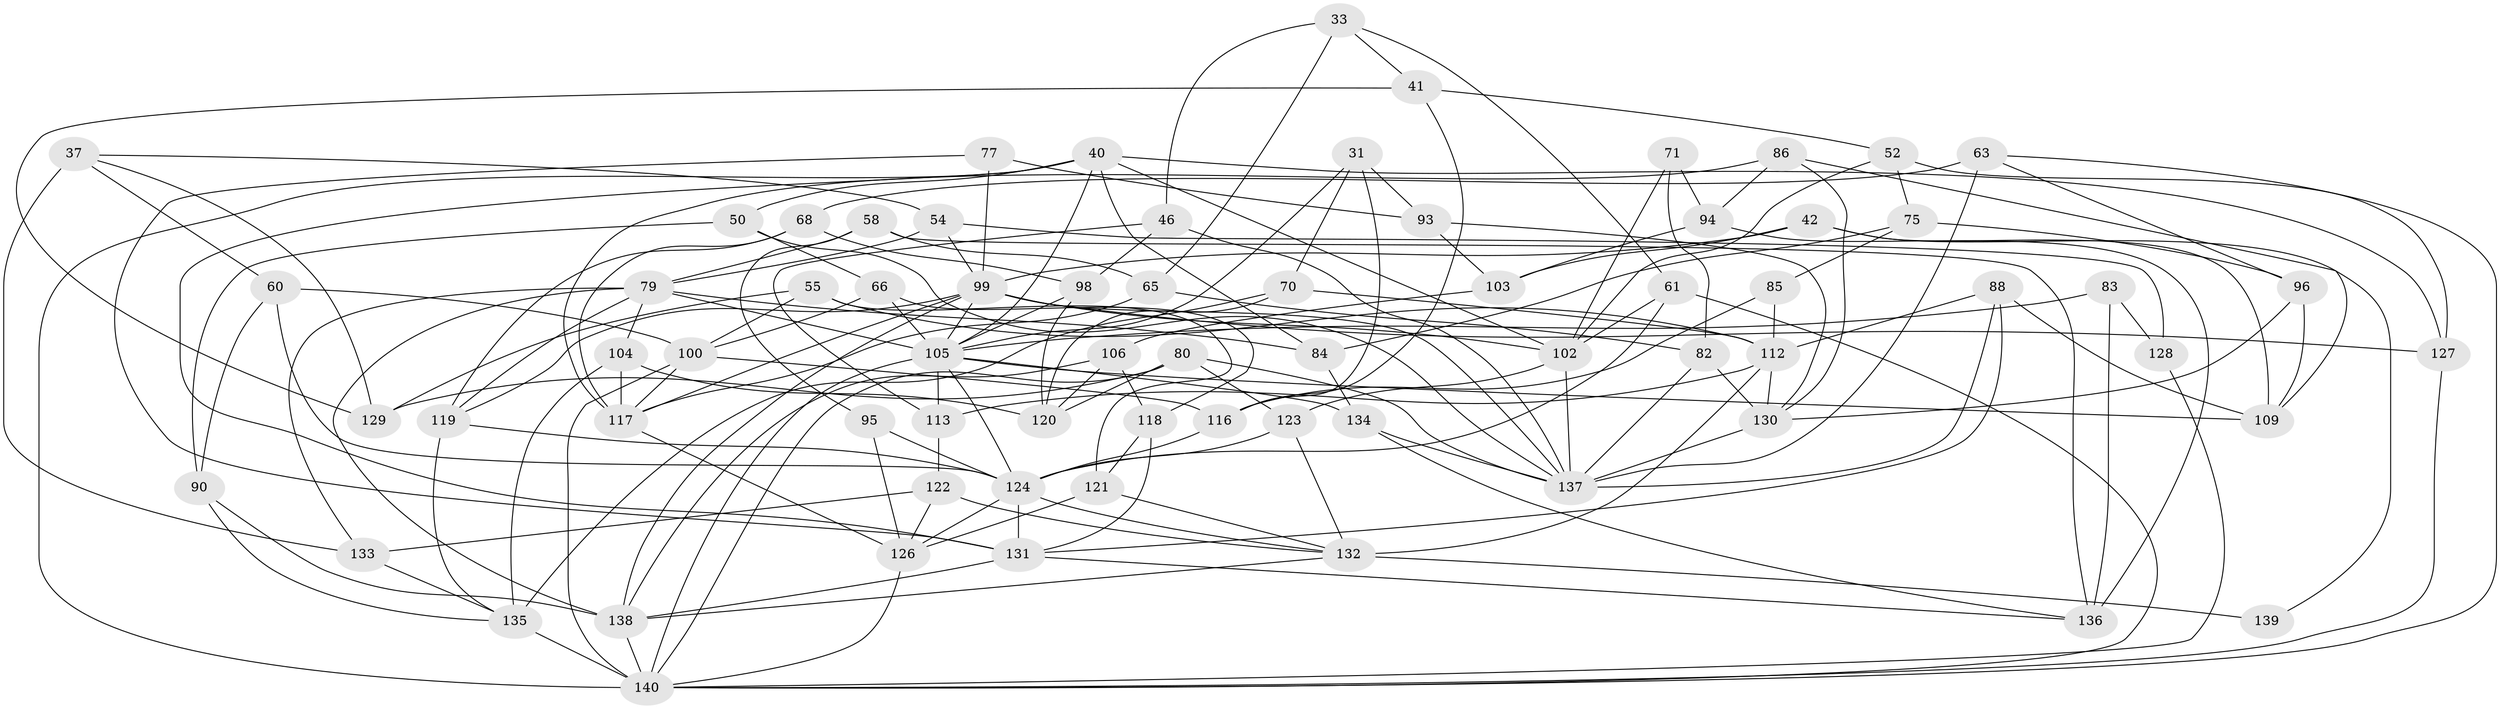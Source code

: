 // original degree distribution, {4: 1.0}
// Generated by graph-tools (version 1.1) at 2025/02/03/04/25 22:02:44]
// undirected, 70 vertices, 172 edges
graph export_dot {
graph [start="1"]
  node [color=gray90,style=filled];
  31;
  33;
  37;
  40 [super="+8+34"];
  41;
  42;
  46;
  50;
  52;
  54;
  55;
  58;
  60;
  61;
  63;
  65;
  66;
  68;
  70;
  71;
  75;
  77;
  79 [super="+57"];
  80 [super="+26"];
  82 [super="+23+44"];
  83 [super="+76"];
  84;
  85;
  86;
  88;
  90;
  93;
  94;
  95;
  96;
  98;
  99 [super="+64+39+89"];
  100 [super="+28"];
  102 [super="+74"];
  103;
  104;
  105 [super="+7+16+73"];
  106;
  109 [super="+107"];
  112 [super="+14+67"];
  113;
  116 [super="+72"];
  117 [super="+25+78"];
  118;
  119 [super="+62"];
  120 [super="+53"];
  121;
  122;
  123;
  124 [super="+97"];
  126 [super="+48"];
  127;
  128;
  129;
  130 [super="+49"];
  131 [super="+19+87"];
  132 [super="+125+43"];
  133;
  134;
  135 [super="+36+56"];
  136 [super="+91"];
  137 [super="+9+45+111+59"];
  138 [super="+108"];
  139;
  140 [super="+32+110+115"];
  31 -- 70;
  31 -- 93;
  31 -- 105;
  31 -- 116;
  33 -- 61;
  33 -- 46;
  33 -- 65;
  33 -- 41;
  37 -- 133;
  37 -- 60;
  37 -- 129;
  37 -- 54;
  40 -- 105;
  40 -- 50;
  40 -- 84;
  40 -- 102 [weight=2];
  40 -- 127;
  40 -- 131;
  40 -- 140;
  41 -- 129;
  41 -- 116;
  41 -- 52;
  42 -- 139;
  42 -- 103;
  42 -- 109;
  42 -- 99;
  46 -- 98;
  46 -- 113;
  46 -- 137;
  50 -- 66;
  50 -- 90;
  50 -- 137;
  52 -- 75;
  52 -- 102;
  52 -- 127;
  54 -- 128;
  54 -- 79;
  54 -- 99;
  55 -- 121;
  55 -- 129;
  55 -- 112;
  55 -- 100;
  58 -- 95;
  58 -- 136;
  58 -- 65;
  58 -- 79;
  60 -- 100;
  60 -- 90;
  60 -- 124;
  61 -- 140;
  61 -- 124;
  61 -- 102;
  63 -- 96;
  63 -- 68;
  63 -- 140;
  63 -- 137;
  65 -- 82;
  65 -- 117;
  66 -- 100;
  66 -- 118;
  66 -- 105;
  68 -- 98;
  68 -- 119;
  68 -- 117;
  70 -- 112;
  70 -- 135;
  70 -- 120;
  71 -- 94;
  71 -- 82 [weight=2];
  71 -- 102;
  75 -- 85;
  75 -- 84;
  75 -- 96;
  77 -- 131;
  77 -- 93;
  77 -- 99 [weight=2];
  79 -- 105 [weight=2];
  79 -- 133;
  79 -- 104;
  79 -- 138 [weight=2];
  79 -- 84;
  79 -- 119;
  80 -- 120 [weight=2];
  80 -- 129;
  80 -- 137;
  80 -- 123;
  80 -- 140;
  82 -- 130 [weight=2];
  82 -- 137 [weight=3];
  83 -- 128 [weight=2];
  83 -- 136 [weight=2];
  83 -- 105 [weight=2];
  84 -- 134;
  85 -- 112;
  85 -- 116 [weight=2];
  86 -- 109;
  86 -- 94;
  86 -- 130;
  86 -- 117;
  88 -- 112;
  88 -- 109;
  88 -- 137;
  88 -- 131;
  90 -- 135;
  90 -- 138;
  93 -- 103;
  93 -- 130;
  94 -- 103;
  94 -- 136;
  95 -- 124;
  95 -- 126 [weight=2];
  96 -- 130;
  96 -- 109;
  98 -- 105;
  98 -- 120;
  99 -- 105 [weight=2];
  99 -- 137 [weight=4];
  99 -- 102;
  99 -- 119;
  99 -- 127;
  99 -- 117 [weight=2];
  99 -- 138;
  100 -- 140 [weight=3];
  100 -- 116;
  100 -- 117;
  102 -- 137;
  102 -- 123;
  103 -- 106;
  104 -- 117;
  104 -- 120;
  104 -- 135;
  105 -- 109 [weight=2];
  105 -- 113;
  105 -- 124;
  105 -- 134;
  105 -- 140 [weight=3];
  106 -- 138;
  106 -- 120;
  106 -- 118;
  112 -- 132 [weight=2];
  112 -- 113;
  112 -- 130;
  113 -- 122;
  116 -- 124 [weight=3];
  117 -- 126;
  118 -- 121;
  118 -- 131;
  119 -- 135;
  119 -- 124 [weight=2];
  121 -- 126;
  121 -- 132;
  122 -- 133;
  122 -- 132;
  122 -- 126;
  123 -- 132;
  123 -- 124;
  124 -- 131 [weight=2];
  124 -- 132;
  124 -- 126;
  126 -- 140 [weight=2];
  127 -- 140;
  128 -- 140;
  130 -- 137 [weight=2];
  131 -- 136;
  131 -- 138;
  132 -- 139 [weight=3];
  132 -- 138;
  133 -- 135;
  134 -- 136;
  134 -- 137;
  135 -- 140 [weight=5];
  138 -- 140;
}
